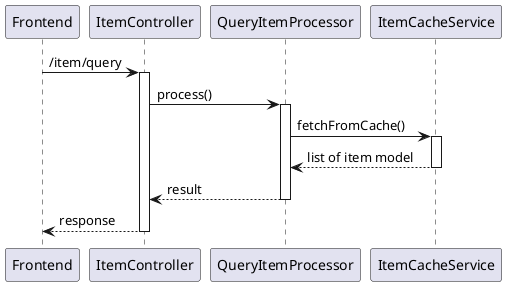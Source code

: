 @startuml query
participant "Frontend" as fe
participant "ItemController" as ic

participant "QueryItemProcessor" as proc

participant "ItemCacheService" as icache

fe -> ic++ : /item/query
ic -> proc++ : process()
proc -> icache++ : fetchFromCache()
return list of item model
return result
return response

@enduml
